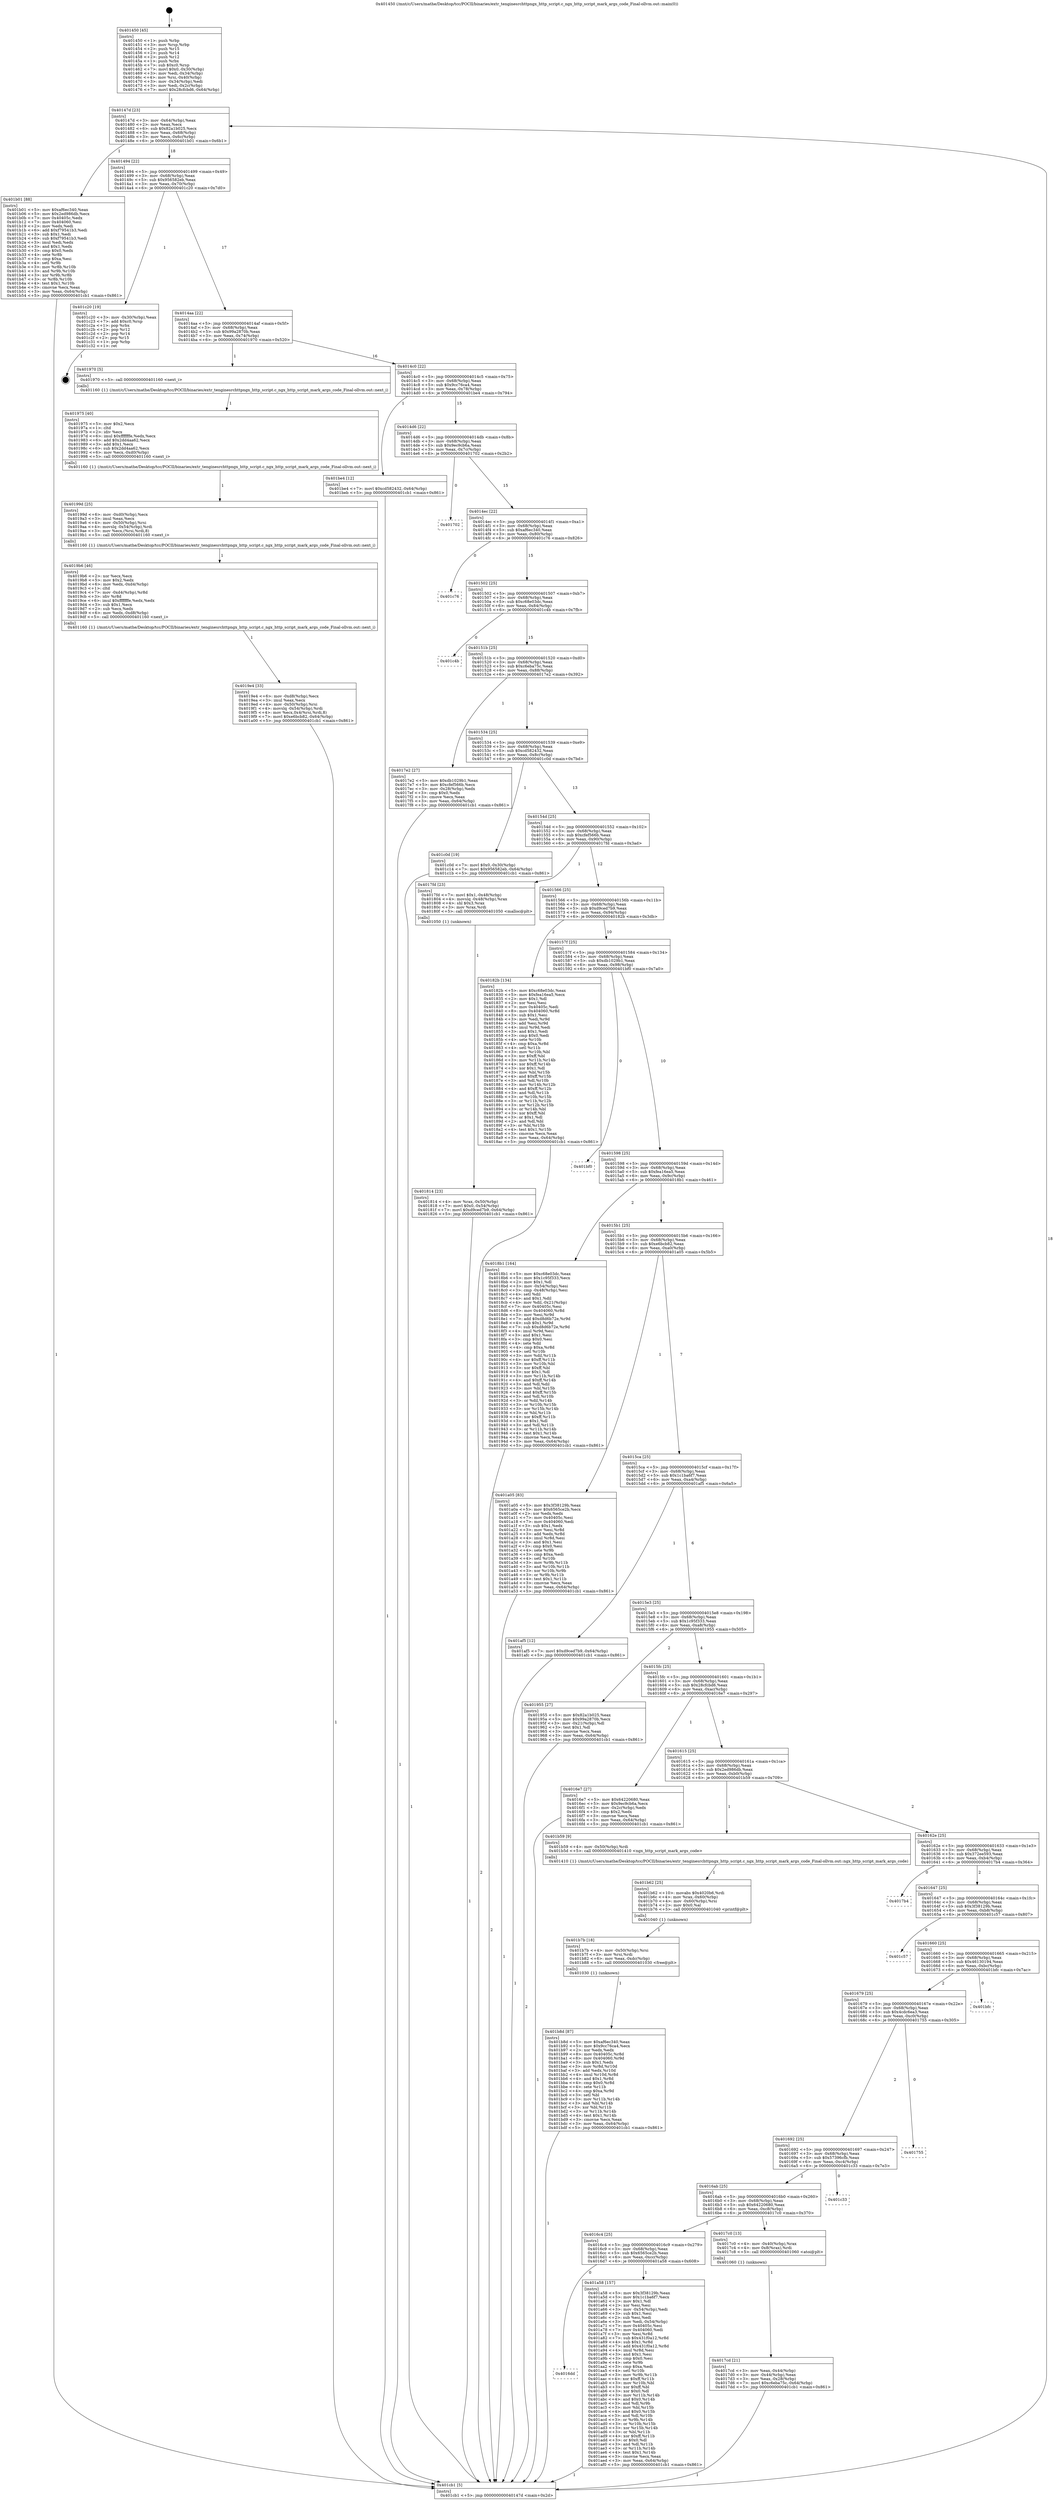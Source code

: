 digraph "0x401450" {
  label = "0x401450 (/mnt/c/Users/mathe/Desktop/tcc/POCII/binaries/extr_tenginesrchttpngx_http_script.c_ngx_http_script_mark_args_code_Final-ollvm.out::main(0))"
  labelloc = "t"
  node[shape=record]

  Entry [label="",width=0.3,height=0.3,shape=circle,fillcolor=black,style=filled]
  "0x40147d" [label="{
     0x40147d [23]\l
     | [instrs]\l
     &nbsp;&nbsp;0x40147d \<+3\>: mov -0x64(%rbp),%eax\l
     &nbsp;&nbsp;0x401480 \<+2\>: mov %eax,%ecx\l
     &nbsp;&nbsp;0x401482 \<+6\>: sub $0x82a1b025,%ecx\l
     &nbsp;&nbsp;0x401488 \<+3\>: mov %eax,-0x68(%rbp)\l
     &nbsp;&nbsp;0x40148b \<+3\>: mov %ecx,-0x6c(%rbp)\l
     &nbsp;&nbsp;0x40148e \<+6\>: je 0000000000401b01 \<main+0x6b1\>\l
  }"]
  "0x401b01" [label="{
     0x401b01 [88]\l
     | [instrs]\l
     &nbsp;&nbsp;0x401b01 \<+5\>: mov $0xaf6ec340,%eax\l
     &nbsp;&nbsp;0x401b06 \<+5\>: mov $0x2ed986db,%ecx\l
     &nbsp;&nbsp;0x401b0b \<+7\>: mov 0x40405c,%edx\l
     &nbsp;&nbsp;0x401b12 \<+7\>: mov 0x404060,%esi\l
     &nbsp;&nbsp;0x401b19 \<+2\>: mov %edx,%edi\l
     &nbsp;&nbsp;0x401b1b \<+6\>: add $0xf79541b3,%edi\l
     &nbsp;&nbsp;0x401b21 \<+3\>: sub $0x1,%edi\l
     &nbsp;&nbsp;0x401b24 \<+6\>: sub $0xf79541b3,%edi\l
     &nbsp;&nbsp;0x401b2a \<+3\>: imul %edi,%edx\l
     &nbsp;&nbsp;0x401b2d \<+3\>: and $0x1,%edx\l
     &nbsp;&nbsp;0x401b30 \<+3\>: cmp $0x0,%edx\l
     &nbsp;&nbsp;0x401b33 \<+4\>: sete %r8b\l
     &nbsp;&nbsp;0x401b37 \<+3\>: cmp $0xa,%esi\l
     &nbsp;&nbsp;0x401b3a \<+4\>: setl %r9b\l
     &nbsp;&nbsp;0x401b3e \<+3\>: mov %r8b,%r10b\l
     &nbsp;&nbsp;0x401b41 \<+3\>: and %r9b,%r10b\l
     &nbsp;&nbsp;0x401b44 \<+3\>: xor %r9b,%r8b\l
     &nbsp;&nbsp;0x401b47 \<+3\>: or %r8b,%r10b\l
     &nbsp;&nbsp;0x401b4a \<+4\>: test $0x1,%r10b\l
     &nbsp;&nbsp;0x401b4e \<+3\>: cmovne %ecx,%eax\l
     &nbsp;&nbsp;0x401b51 \<+3\>: mov %eax,-0x64(%rbp)\l
     &nbsp;&nbsp;0x401b54 \<+5\>: jmp 0000000000401cb1 \<main+0x861\>\l
  }"]
  "0x401494" [label="{
     0x401494 [22]\l
     | [instrs]\l
     &nbsp;&nbsp;0x401494 \<+5\>: jmp 0000000000401499 \<main+0x49\>\l
     &nbsp;&nbsp;0x401499 \<+3\>: mov -0x68(%rbp),%eax\l
     &nbsp;&nbsp;0x40149c \<+5\>: sub $0x956582eb,%eax\l
     &nbsp;&nbsp;0x4014a1 \<+3\>: mov %eax,-0x70(%rbp)\l
     &nbsp;&nbsp;0x4014a4 \<+6\>: je 0000000000401c20 \<main+0x7d0\>\l
  }"]
  Exit [label="",width=0.3,height=0.3,shape=circle,fillcolor=black,style=filled,peripheries=2]
  "0x401c20" [label="{
     0x401c20 [19]\l
     | [instrs]\l
     &nbsp;&nbsp;0x401c20 \<+3\>: mov -0x30(%rbp),%eax\l
     &nbsp;&nbsp;0x401c23 \<+7\>: add $0xc0,%rsp\l
     &nbsp;&nbsp;0x401c2a \<+1\>: pop %rbx\l
     &nbsp;&nbsp;0x401c2b \<+2\>: pop %r12\l
     &nbsp;&nbsp;0x401c2d \<+2\>: pop %r14\l
     &nbsp;&nbsp;0x401c2f \<+2\>: pop %r15\l
     &nbsp;&nbsp;0x401c31 \<+1\>: pop %rbp\l
     &nbsp;&nbsp;0x401c32 \<+1\>: ret\l
  }"]
  "0x4014aa" [label="{
     0x4014aa [22]\l
     | [instrs]\l
     &nbsp;&nbsp;0x4014aa \<+5\>: jmp 00000000004014af \<main+0x5f\>\l
     &nbsp;&nbsp;0x4014af \<+3\>: mov -0x68(%rbp),%eax\l
     &nbsp;&nbsp;0x4014b2 \<+5\>: sub $0x99a2870b,%eax\l
     &nbsp;&nbsp;0x4014b7 \<+3\>: mov %eax,-0x74(%rbp)\l
     &nbsp;&nbsp;0x4014ba \<+6\>: je 0000000000401970 \<main+0x520\>\l
  }"]
  "0x401b8d" [label="{
     0x401b8d [87]\l
     | [instrs]\l
     &nbsp;&nbsp;0x401b8d \<+5\>: mov $0xaf6ec340,%eax\l
     &nbsp;&nbsp;0x401b92 \<+5\>: mov $0x9cc76ca4,%ecx\l
     &nbsp;&nbsp;0x401b97 \<+2\>: xor %edx,%edx\l
     &nbsp;&nbsp;0x401b99 \<+8\>: mov 0x40405c,%r8d\l
     &nbsp;&nbsp;0x401ba1 \<+8\>: mov 0x404060,%r9d\l
     &nbsp;&nbsp;0x401ba9 \<+3\>: sub $0x1,%edx\l
     &nbsp;&nbsp;0x401bac \<+3\>: mov %r8d,%r10d\l
     &nbsp;&nbsp;0x401baf \<+3\>: add %edx,%r10d\l
     &nbsp;&nbsp;0x401bb2 \<+4\>: imul %r10d,%r8d\l
     &nbsp;&nbsp;0x401bb6 \<+4\>: and $0x1,%r8d\l
     &nbsp;&nbsp;0x401bba \<+4\>: cmp $0x0,%r8d\l
     &nbsp;&nbsp;0x401bbe \<+4\>: sete %r11b\l
     &nbsp;&nbsp;0x401bc2 \<+4\>: cmp $0xa,%r9d\l
     &nbsp;&nbsp;0x401bc6 \<+3\>: setl %bl\l
     &nbsp;&nbsp;0x401bc9 \<+3\>: mov %r11b,%r14b\l
     &nbsp;&nbsp;0x401bcc \<+3\>: and %bl,%r14b\l
     &nbsp;&nbsp;0x401bcf \<+3\>: xor %bl,%r11b\l
     &nbsp;&nbsp;0x401bd2 \<+3\>: or %r11b,%r14b\l
     &nbsp;&nbsp;0x401bd5 \<+4\>: test $0x1,%r14b\l
     &nbsp;&nbsp;0x401bd9 \<+3\>: cmovne %ecx,%eax\l
     &nbsp;&nbsp;0x401bdc \<+3\>: mov %eax,-0x64(%rbp)\l
     &nbsp;&nbsp;0x401bdf \<+5\>: jmp 0000000000401cb1 \<main+0x861\>\l
  }"]
  "0x401970" [label="{
     0x401970 [5]\l
     | [instrs]\l
     &nbsp;&nbsp;0x401970 \<+5\>: call 0000000000401160 \<next_i\>\l
     | [calls]\l
     &nbsp;&nbsp;0x401160 \{1\} (/mnt/c/Users/mathe/Desktop/tcc/POCII/binaries/extr_tenginesrchttpngx_http_script.c_ngx_http_script_mark_args_code_Final-ollvm.out::next_i)\l
  }"]
  "0x4014c0" [label="{
     0x4014c0 [22]\l
     | [instrs]\l
     &nbsp;&nbsp;0x4014c0 \<+5\>: jmp 00000000004014c5 \<main+0x75\>\l
     &nbsp;&nbsp;0x4014c5 \<+3\>: mov -0x68(%rbp),%eax\l
     &nbsp;&nbsp;0x4014c8 \<+5\>: sub $0x9cc76ca4,%eax\l
     &nbsp;&nbsp;0x4014cd \<+3\>: mov %eax,-0x78(%rbp)\l
     &nbsp;&nbsp;0x4014d0 \<+6\>: je 0000000000401be4 \<main+0x794\>\l
  }"]
  "0x401b7b" [label="{
     0x401b7b [18]\l
     | [instrs]\l
     &nbsp;&nbsp;0x401b7b \<+4\>: mov -0x50(%rbp),%rsi\l
     &nbsp;&nbsp;0x401b7f \<+3\>: mov %rsi,%rdi\l
     &nbsp;&nbsp;0x401b82 \<+6\>: mov %eax,-0xdc(%rbp)\l
     &nbsp;&nbsp;0x401b88 \<+5\>: call 0000000000401030 \<free@plt\>\l
     | [calls]\l
     &nbsp;&nbsp;0x401030 \{1\} (unknown)\l
  }"]
  "0x401be4" [label="{
     0x401be4 [12]\l
     | [instrs]\l
     &nbsp;&nbsp;0x401be4 \<+7\>: movl $0xcd582432,-0x64(%rbp)\l
     &nbsp;&nbsp;0x401beb \<+5\>: jmp 0000000000401cb1 \<main+0x861\>\l
  }"]
  "0x4014d6" [label="{
     0x4014d6 [22]\l
     | [instrs]\l
     &nbsp;&nbsp;0x4014d6 \<+5\>: jmp 00000000004014db \<main+0x8b\>\l
     &nbsp;&nbsp;0x4014db \<+3\>: mov -0x68(%rbp),%eax\l
     &nbsp;&nbsp;0x4014de \<+5\>: sub $0x9ec9cb6a,%eax\l
     &nbsp;&nbsp;0x4014e3 \<+3\>: mov %eax,-0x7c(%rbp)\l
     &nbsp;&nbsp;0x4014e6 \<+6\>: je 0000000000401702 \<main+0x2b2\>\l
  }"]
  "0x401b62" [label="{
     0x401b62 [25]\l
     | [instrs]\l
     &nbsp;&nbsp;0x401b62 \<+10\>: movabs $0x4020b6,%rdi\l
     &nbsp;&nbsp;0x401b6c \<+4\>: mov %rax,-0x60(%rbp)\l
     &nbsp;&nbsp;0x401b70 \<+4\>: mov -0x60(%rbp),%rsi\l
     &nbsp;&nbsp;0x401b74 \<+2\>: mov $0x0,%al\l
     &nbsp;&nbsp;0x401b76 \<+5\>: call 0000000000401040 \<printf@plt\>\l
     | [calls]\l
     &nbsp;&nbsp;0x401040 \{1\} (unknown)\l
  }"]
  "0x401702" [label="{
     0x401702\l
  }", style=dashed]
  "0x4014ec" [label="{
     0x4014ec [22]\l
     | [instrs]\l
     &nbsp;&nbsp;0x4014ec \<+5\>: jmp 00000000004014f1 \<main+0xa1\>\l
     &nbsp;&nbsp;0x4014f1 \<+3\>: mov -0x68(%rbp),%eax\l
     &nbsp;&nbsp;0x4014f4 \<+5\>: sub $0xaf6ec340,%eax\l
     &nbsp;&nbsp;0x4014f9 \<+3\>: mov %eax,-0x80(%rbp)\l
     &nbsp;&nbsp;0x4014fc \<+6\>: je 0000000000401c76 \<main+0x826\>\l
  }"]
  "0x4016dd" [label="{
     0x4016dd\l
  }", style=dashed]
  "0x401c76" [label="{
     0x401c76\l
  }", style=dashed]
  "0x401502" [label="{
     0x401502 [25]\l
     | [instrs]\l
     &nbsp;&nbsp;0x401502 \<+5\>: jmp 0000000000401507 \<main+0xb7\>\l
     &nbsp;&nbsp;0x401507 \<+3\>: mov -0x68(%rbp),%eax\l
     &nbsp;&nbsp;0x40150a \<+5\>: sub $0xc68e03dc,%eax\l
     &nbsp;&nbsp;0x40150f \<+6\>: mov %eax,-0x84(%rbp)\l
     &nbsp;&nbsp;0x401515 \<+6\>: je 0000000000401c4b \<main+0x7fb\>\l
  }"]
  "0x401a58" [label="{
     0x401a58 [157]\l
     | [instrs]\l
     &nbsp;&nbsp;0x401a58 \<+5\>: mov $0x3f38129b,%eax\l
     &nbsp;&nbsp;0x401a5d \<+5\>: mov $0x1c1ba6f7,%ecx\l
     &nbsp;&nbsp;0x401a62 \<+2\>: mov $0x1,%dl\l
     &nbsp;&nbsp;0x401a64 \<+2\>: xor %esi,%esi\l
     &nbsp;&nbsp;0x401a66 \<+3\>: mov -0x54(%rbp),%edi\l
     &nbsp;&nbsp;0x401a69 \<+3\>: sub $0x1,%esi\l
     &nbsp;&nbsp;0x401a6c \<+2\>: sub %esi,%edi\l
     &nbsp;&nbsp;0x401a6e \<+3\>: mov %edi,-0x54(%rbp)\l
     &nbsp;&nbsp;0x401a71 \<+7\>: mov 0x40405c,%esi\l
     &nbsp;&nbsp;0x401a78 \<+7\>: mov 0x404060,%edi\l
     &nbsp;&nbsp;0x401a7f \<+3\>: mov %esi,%r8d\l
     &nbsp;&nbsp;0x401a82 \<+7\>: sub $0x431f0a12,%r8d\l
     &nbsp;&nbsp;0x401a89 \<+4\>: sub $0x1,%r8d\l
     &nbsp;&nbsp;0x401a8d \<+7\>: add $0x431f0a12,%r8d\l
     &nbsp;&nbsp;0x401a94 \<+4\>: imul %r8d,%esi\l
     &nbsp;&nbsp;0x401a98 \<+3\>: and $0x1,%esi\l
     &nbsp;&nbsp;0x401a9b \<+3\>: cmp $0x0,%esi\l
     &nbsp;&nbsp;0x401a9e \<+4\>: sete %r9b\l
     &nbsp;&nbsp;0x401aa2 \<+3\>: cmp $0xa,%edi\l
     &nbsp;&nbsp;0x401aa5 \<+4\>: setl %r10b\l
     &nbsp;&nbsp;0x401aa9 \<+3\>: mov %r9b,%r11b\l
     &nbsp;&nbsp;0x401aac \<+4\>: xor $0xff,%r11b\l
     &nbsp;&nbsp;0x401ab0 \<+3\>: mov %r10b,%bl\l
     &nbsp;&nbsp;0x401ab3 \<+3\>: xor $0xff,%bl\l
     &nbsp;&nbsp;0x401ab6 \<+3\>: xor $0x0,%dl\l
     &nbsp;&nbsp;0x401ab9 \<+3\>: mov %r11b,%r14b\l
     &nbsp;&nbsp;0x401abc \<+4\>: and $0x0,%r14b\l
     &nbsp;&nbsp;0x401ac0 \<+3\>: and %dl,%r9b\l
     &nbsp;&nbsp;0x401ac3 \<+3\>: mov %bl,%r15b\l
     &nbsp;&nbsp;0x401ac6 \<+4\>: and $0x0,%r15b\l
     &nbsp;&nbsp;0x401aca \<+3\>: and %dl,%r10b\l
     &nbsp;&nbsp;0x401acd \<+3\>: or %r9b,%r14b\l
     &nbsp;&nbsp;0x401ad0 \<+3\>: or %r10b,%r15b\l
     &nbsp;&nbsp;0x401ad3 \<+3\>: xor %r15b,%r14b\l
     &nbsp;&nbsp;0x401ad6 \<+3\>: or %bl,%r11b\l
     &nbsp;&nbsp;0x401ad9 \<+4\>: xor $0xff,%r11b\l
     &nbsp;&nbsp;0x401add \<+3\>: or $0x0,%dl\l
     &nbsp;&nbsp;0x401ae0 \<+3\>: and %dl,%r11b\l
     &nbsp;&nbsp;0x401ae3 \<+3\>: or %r11b,%r14b\l
     &nbsp;&nbsp;0x401ae6 \<+4\>: test $0x1,%r14b\l
     &nbsp;&nbsp;0x401aea \<+3\>: cmovne %ecx,%eax\l
     &nbsp;&nbsp;0x401aed \<+3\>: mov %eax,-0x64(%rbp)\l
     &nbsp;&nbsp;0x401af0 \<+5\>: jmp 0000000000401cb1 \<main+0x861\>\l
  }"]
  "0x401c4b" [label="{
     0x401c4b\l
  }", style=dashed]
  "0x40151b" [label="{
     0x40151b [25]\l
     | [instrs]\l
     &nbsp;&nbsp;0x40151b \<+5\>: jmp 0000000000401520 \<main+0xd0\>\l
     &nbsp;&nbsp;0x401520 \<+3\>: mov -0x68(%rbp),%eax\l
     &nbsp;&nbsp;0x401523 \<+5\>: sub $0xc6eba75c,%eax\l
     &nbsp;&nbsp;0x401528 \<+6\>: mov %eax,-0x88(%rbp)\l
     &nbsp;&nbsp;0x40152e \<+6\>: je 00000000004017e2 \<main+0x392\>\l
  }"]
  "0x4019e4" [label="{
     0x4019e4 [33]\l
     | [instrs]\l
     &nbsp;&nbsp;0x4019e4 \<+6\>: mov -0xd8(%rbp),%ecx\l
     &nbsp;&nbsp;0x4019ea \<+3\>: imul %eax,%ecx\l
     &nbsp;&nbsp;0x4019ed \<+4\>: mov -0x50(%rbp),%rsi\l
     &nbsp;&nbsp;0x4019f1 \<+4\>: movslq -0x54(%rbp),%rdi\l
     &nbsp;&nbsp;0x4019f5 \<+4\>: mov %ecx,0x4(%rsi,%rdi,8)\l
     &nbsp;&nbsp;0x4019f9 \<+7\>: movl $0xe6bcb82,-0x64(%rbp)\l
     &nbsp;&nbsp;0x401a00 \<+5\>: jmp 0000000000401cb1 \<main+0x861\>\l
  }"]
  "0x4017e2" [label="{
     0x4017e2 [27]\l
     | [instrs]\l
     &nbsp;&nbsp;0x4017e2 \<+5\>: mov $0xdb1029b1,%eax\l
     &nbsp;&nbsp;0x4017e7 \<+5\>: mov $0xcfef566b,%ecx\l
     &nbsp;&nbsp;0x4017ec \<+3\>: mov -0x28(%rbp),%edx\l
     &nbsp;&nbsp;0x4017ef \<+3\>: cmp $0x0,%edx\l
     &nbsp;&nbsp;0x4017f2 \<+3\>: cmove %ecx,%eax\l
     &nbsp;&nbsp;0x4017f5 \<+3\>: mov %eax,-0x64(%rbp)\l
     &nbsp;&nbsp;0x4017f8 \<+5\>: jmp 0000000000401cb1 \<main+0x861\>\l
  }"]
  "0x401534" [label="{
     0x401534 [25]\l
     | [instrs]\l
     &nbsp;&nbsp;0x401534 \<+5\>: jmp 0000000000401539 \<main+0xe9\>\l
     &nbsp;&nbsp;0x401539 \<+3\>: mov -0x68(%rbp),%eax\l
     &nbsp;&nbsp;0x40153c \<+5\>: sub $0xcd582432,%eax\l
     &nbsp;&nbsp;0x401541 \<+6\>: mov %eax,-0x8c(%rbp)\l
     &nbsp;&nbsp;0x401547 \<+6\>: je 0000000000401c0d \<main+0x7bd\>\l
  }"]
  "0x4019b6" [label="{
     0x4019b6 [46]\l
     | [instrs]\l
     &nbsp;&nbsp;0x4019b6 \<+2\>: xor %ecx,%ecx\l
     &nbsp;&nbsp;0x4019b8 \<+5\>: mov $0x2,%edx\l
     &nbsp;&nbsp;0x4019bd \<+6\>: mov %edx,-0xd4(%rbp)\l
     &nbsp;&nbsp;0x4019c3 \<+1\>: cltd\l
     &nbsp;&nbsp;0x4019c4 \<+7\>: mov -0xd4(%rbp),%r8d\l
     &nbsp;&nbsp;0x4019cb \<+3\>: idiv %r8d\l
     &nbsp;&nbsp;0x4019ce \<+6\>: imul $0xfffffffe,%edx,%edx\l
     &nbsp;&nbsp;0x4019d4 \<+3\>: sub $0x1,%ecx\l
     &nbsp;&nbsp;0x4019d7 \<+2\>: sub %ecx,%edx\l
     &nbsp;&nbsp;0x4019d9 \<+6\>: mov %edx,-0xd8(%rbp)\l
     &nbsp;&nbsp;0x4019df \<+5\>: call 0000000000401160 \<next_i\>\l
     | [calls]\l
     &nbsp;&nbsp;0x401160 \{1\} (/mnt/c/Users/mathe/Desktop/tcc/POCII/binaries/extr_tenginesrchttpngx_http_script.c_ngx_http_script_mark_args_code_Final-ollvm.out::next_i)\l
  }"]
  "0x401c0d" [label="{
     0x401c0d [19]\l
     | [instrs]\l
     &nbsp;&nbsp;0x401c0d \<+7\>: movl $0x0,-0x30(%rbp)\l
     &nbsp;&nbsp;0x401c14 \<+7\>: movl $0x956582eb,-0x64(%rbp)\l
     &nbsp;&nbsp;0x401c1b \<+5\>: jmp 0000000000401cb1 \<main+0x861\>\l
  }"]
  "0x40154d" [label="{
     0x40154d [25]\l
     | [instrs]\l
     &nbsp;&nbsp;0x40154d \<+5\>: jmp 0000000000401552 \<main+0x102\>\l
     &nbsp;&nbsp;0x401552 \<+3\>: mov -0x68(%rbp),%eax\l
     &nbsp;&nbsp;0x401555 \<+5\>: sub $0xcfef566b,%eax\l
     &nbsp;&nbsp;0x40155a \<+6\>: mov %eax,-0x90(%rbp)\l
     &nbsp;&nbsp;0x401560 \<+6\>: je 00000000004017fd \<main+0x3ad\>\l
  }"]
  "0x40199d" [label="{
     0x40199d [25]\l
     | [instrs]\l
     &nbsp;&nbsp;0x40199d \<+6\>: mov -0xd0(%rbp),%ecx\l
     &nbsp;&nbsp;0x4019a3 \<+3\>: imul %eax,%ecx\l
     &nbsp;&nbsp;0x4019a6 \<+4\>: mov -0x50(%rbp),%rsi\l
     &nbsp;&nbsp;0x4019aa \<+4\>: movslq -0x54(%rbp),%rdi\l
     &nbsp;&nbsp;0x4019ae \<+3\>: mov %ecx,(%rsi,%rdi,8)\l
     &nbsp;&nbsp;0x4019b1 \<+5\>: call 0000000000401160 \<next_i\>\l
     | [calls]\l
     &nbsp;&nbsp;0x401160 \{1\} (/mnt/c/Users/mathe/Desktop/tcc/POCII/binaries/extr_tenginesrchttpngx_http_script.c_ngx_http_script_mark_args_code_Final-ollvm.out::next_i)\l
  }"]
  "0x4017fd" [label="{
     0x4017fd [23]\l
     | [instrs]\l
     &nbsp;&nbsp;0x4017fd \<+7\>: movl $0x1,-0x48(%rbp)\l
     &nbsp;&nbsp;0x401804 \<+4\>: movslq -0x48(%rbp),%rax\l
     &nbsp;&nbsp;0x401808 \<+4\>: shl $0x3,%rax\l
     &nbsp;&nbsp;0x40180c \<+3\>: mov %rax,%rdi\l
     &nbsp;&nbsp;0x40180f \<+5\>: call 0000000000401050 \<malloc@plt\>\l
     | [calls]\l
     &nbsp;&nbsp;0x401050 \{1\} (unknown)\l
  }"]
  "0x401566" [label="{
     0x401566 [25]\l
     | [instrs]\l
     &nbsp;&nbsp;0x401566 \<+5\>: jmp 000000000040156b \<main+0x11b\>\l
     &nbsp;&nbsp;0x40156b \<+3\>: mov -0x68(%rbp),%eax\l
     &nbsp;&nbsp;0x40156e \<+5\>: sub $0xd9ced7b9,%eax\l
     &nbsp;&nbsp;0x401573 \<+6\>: mov %eax,-0x94(%rbp)\l
     &nbsp;&nbsp;0x401579 \<+6\>: je 000000000040182b \<main+0x3db\>\l
  }"]
  "0x401975" [label="{
     0x401975 [40]\l
     | [instrs]\l
     &nbsp;&nbsp;0x401975 \<+5\>: mov $0x2,%ecx\l
     &nbsp;&nbsp;0x40197a \<+1\>: cltd\l
     &nbsp;&nbsp;0x40197b \<+2\>: idiv %ecx\l
     &nbsp;&nbsp;0x40197d \<+6\>: imul $0xfffffffe,%edx,%ecx\l
     &nbsp;&nbsp;0x401983 \<+6\>: add $0x2dd4aa62,%ecx\l
     &nbsp;&nbsp;0x401989 \<+3\>: add $0x1,%ecx\l
     &nbsp;&nbsp;0x40198c \<+6\>: sub $0x2dd4aa62,%ecx\l
     &nbsp;&nbsp;0x401992 \<+6\>: mov %ecx,-0xd0(%rbp)\l
     &nbsp;&nbsp;0x401998 \<+5\>: call 0000000000401160 \<next_i\>\l
     | [calls]\l
     &nbsp;&nbsp;0x401160 \{1\} (/mnt/c/Users/mathe/Desktop/tcc/POCII/binaries/extr_tenginesrchttpngx_http_script.c_ngx_http_script_mark_args_code_Final-ollvm.out::next_i)\l
  }"]
  "0x40182b" [label="{
     0x40182b [134]\l
     | [instrs]\l
     &nbsp;&nbsp;0x40182b \<+5\>: mov $0xc68e03dc,%eax\l
     &nbsp;&nbsp;0x401830 \<+5\>: mov $0xfea16ea5,%ecx\l
     &nbsp;&nbsp;0x401835 \<+2\>: mov $0x1,%dl\l
     &nbsp;&nbsp;0x401837 \<+2\>: xor %esi,%esi\l
     &nbsp;&nbsp;0x401839 \<+7\>: mov 0x40405c,%edi\l
     &nbsp;&nbsp;0x401840 \<+8\>: mov 0x404060,%r8d\l
     &nbsp;&nbsp;0x401848 \<+3\>: sub $0x1,%esi\l
     &nbsp;&nbsp;0x40184b \<+3\>: mov %edi,%r9d\l
     &nbsp;&nbsp;0x40184e \<+3\>: add %esi,%r9d\l
     &nbsp;&nbsp;0x401851 \<+4\>: imul %r9d,%edi\l
     &nbsp;&nbsp;0x401855 \<+3\>: and $0x1,%edi\l
     &nbsp;&nbsp;0x401858 \<+3\>: cmp $0x0,%edi\l
     &nbsp;&nbsp;0x40185b \<+4\>: sete %r10b\l
     &nbsp;&nbsp;0x40185f \<+4\>: cmp $0xa,%r8d\l
     &nbsp;&nbsp;0x401863 \<+4\>: setl %r11b\l
     &nbsp;&nbsp;0x401867 \<+3\>: mov %r10b,%bl\l
     &nbsp;&nbsp;0x40186a \<+3\>: xor $0xff,%bl\l
     &nbsp;&nbsp;0x40186d \<+3\>: mov %r11b,%r14b\l
     &nbsp;&nbsp;0x401870 \<+4\>: xor $0xff,%r14b\l
     &nbsp;&nbsp;0x401874 \<+3\>: xor $0x1,%dl\l
     &nbsp;&nbsp;0x401877 \<+3\>: mov %bl,%r15b\l
     &nbsp;&nbsp;0x40187a \<+4\>: and $0xff,%r15b\l
     &nbsp;&nbsp;0x40187e \<+3\>: and %dl,%r10b\l
     &nbsp;&nbsp;0x401881 \<+3\>: mov %r14b,%r12b\l
     &nbsp;&nbsp;0x401884 \<+4\>: and $0xff,%r12b\l
     &nbsp;&nbsp;0x401888 \<+3\>: and %dl,%r11b\l
     &nbsp;&nbsp;0x40188b \<+3\>: or %r10b,%r15b\l
     &nbsp;&nbsp;0x40188e \<+3\>: or %r11b,%r12b\l
     &nbsp;&nbsp;0x401891 \<+3\>: xor %r12b,%r15b\l
     &nbsp;&nbsp;0x401894 \<+3\>: or %r14b,%bl\l
     &nbsp;&nbsp;0x401897 \<+3\>: xor $0xff,%bl\l
     &nbsp;&nbsp;0x40189a \<+3\>: or $0x1,%dl\l
     &nbsp;&nbsp;0x40189d \<+2\>: and %dl,%bl\l
     &nbsp;&nbsp;0x40189f \<+3\>: or %bl,%r15b\l
     &nbsp;&nbsp;0x4018a2 \<+4\>: test $0x1,%r15b\l
     &nbsp;&nbsp;0x4018a6 \<+3\>: cmovne %ecx,%eax\l
     &nbsp;&nbsp;0x4018a9 \<+3\>: mov %eax,-0x64(%rbp)\l
     &nbsp;&nbsp;0x4018ac \<+5\>: jmp 0000000000401cb1 \<main+0x861\>\l
  }"]
  "0x40157f" [label="{
     0x40157f [25]\l
     | [instrs]\l
     &nbsp;&nbsp;0x40157f \<+5\>: jmp 0000000000401584 \<main+0x134\>\l
     &nbsp;&nbsp;0x401584 \<+3\>: mov -0x68(%rbp),%eax\l
     &nbsp;&nbsp;0x401587 \<+5\>: sub $0xdb1029b1,%eax\l
     &nbsp;&nbsp;0x40158c \<+6\>: mov %eax,-0x98(%rbp)\l
     &nbsp;&nbsp;0x401592 \<+6\>: je 0000000000401bf0 \<main+0x7a0\>\l
  }"]
  "0x401814" [label="{
     0x401814 [23]\l
     | [instrs]\l
     &nbsp;&nbsp;0x401814 \<+4\>: mov %rax,-0x50(%rbp)\l
     &nbsp;&nbsp;0x401818 \<+7\>: movl $0x0,-0x54(%rbp)\l
     &nbsp;&nbsp;0x40181f \<+7\>: movl $0xd9ced7b9,-0x64(%rbp)\l
     &nbsp;&nbsp;0x401826 \<+5\>: jmp 0000000000401cb1 \<main+0x861\>\l
  }"]
  "0x401bf0" [label="{
     0x401bf0\l
  }", style=dashed]
  "0x401598" [label="{
     0x401598 [25]\l
     | [instrs]\l
     &nbsp;&nbsp;0x401598 \<+5\>: jmp 000000000040159d \<main+0x14d\>\l
     &nbsp;&nbsp;0x40159d \<+3\>: mov -0x68(%rbp),%eax\l
     &nbsp;&nbsp;0x4015a0 \<+5\>: sub $0xfea16ea5,%eax\l
     &nbsp;&nbsp;0x4015a5 \<+6\>: mov %eax,-0x9c(%rbp)\l
     &nbsp;&nbsp;0x4015ab \<+6\>: je 00000000004018b1 \<main+0x461\>\l
  }"]
  "0x4017cd" [label="{
     0x4017cd [21]\l
     | [instrs]\l
     &nbsp;&nbsp;0x4017cd \<+3\>: mov %eax,-0x44(%rbp)\l
     &nbsp;&nbsp;0x4017d0 \<+3\>: mov -0x44(%rbp),%eax\l
     &nbsp;&nbsp;0x4017d3 \<+3\>: mov %eax,-0x28(%rbp)\l
     &nbsp;&nbsp;0x4017d6 \<+7\>: movl $0xc6eba75c,-0x64(%rbp)\l
     &nbsp;&nbsp;0x4017dd \<+5\>: jmp 0000000000401cb1 \<main+0x861\>\l
  }"]
  "0x4018b1" [label="{
     0x4018b1 [164]\l
     | [instrs]\l
     &nbsp;&nbsp;0x4018b1 \<+5\>: mov $0xc68e03dc,%eax\l
     &nbsp;&nbsp;0x4018b6 \<+5\>: mov $0x1c95f333,%ecx\l
     &nbsp;&nbsp;0x4018bb \<+2\>: mov $0x1,%dl\l
     &nbsp;&nbsp;0x4018bd \<+3\>: mov -0x54(%rbp),%esi\l
     &nbsp;&nbsp;0x4018c0 \<+3\>: cmp -0x48(%rbp),%esi\l
     &nbsp;&nbsp;0x4018c3 \<+4\>: setl %dil\l
     &nbsp;&nbsp;0x4018c7 \<+4\>: and $0x1,%dil\l
     &nbsp;&nbsp;0x4018cb \<+4\>: mov %dil,-0x21(%rbp)\l
     &nbsp;&nbsp;0x4018cf \<+7\>: mov 0x40405c,%esi\l
     &nbsp;&nbsp;0x4018d6 \<+8\>: mov 0x404060,%r8d\l
     &nbsp;&nbsp;0x4018de \<+3\>: mov %esi,%r9d\l
     &nbsp;&nbsp;0x4018e1 \<+7\>: add $0xd8d6b72e,%r9d\l
     &nbsp;&nbsp;0x4018e8 \<+4\>: sub $0x1,%r9d\l
     &nbsp;&nbsp;0x4018ec \<+7\>: sub $0xd8d6b72e,%r9d\l
     &nbsp;&nbsp;0x4018f3 \<+4\>: imul %r9d,%esi\l
     &nbsp;&nbsp;0x4018f7 \<+3\>: and $0x1,%esi\l
     &nbsp;&nbsp;0x4018fa \<+3\>: cmp $0x0,%esi\l
     &nbsp;&nbsp;0x4018fd \<+4\>: sete %dil\l
     &nbsp;&nbsp;0x401901 \<+4\>: cmp $0xa,%r8d\l
     &nbsp;&nbsp;0x401905 \<+4\>: setl %r10b\l
     &nbsp;&nbsp;0x401909 \<+3\>: mov %dil,%r11b\l
     &nbsp;&nbsp;0x40190c \<+4\>: xor $0xff,%r11b\l
     &nbsp;&nbsp;0x401910 \<+3\>: mov %r10b,%bl\l
     &nbsp;&nbsp;0x401913 \<+3\>: xor $0xff,%bl\l
     &nbsp;&nbsp;0x401916 \<+3\>: xor $0x1,%dl\l
     &nbsp;&nbsp;0x401919 \<+3\>: mov %r11b,%r14b\l
     &nbsp;&nbsp;0x40191c \<+4\>: and $0xff,%r14b\l
     &nbsp;&nbsp;0x401920 \<+3\>: and %dl,%dil\l
     &nbsp;&nbsp;0x401923 \<+3\>: mov %bl,%r15b\l
     &nbsp;&nbsp;0x401926 \<+4\>: and $0xff,%r15b\l
     &nbsp;&nbsp;0x40192a \<+3\>: and %dl,%r10b\l
     &nbsp;&nbsp;0x40192d \<+3\>: or %dil,%r14b\l
     &nbsp;&nbsp;0x401930 \<+3\>: or %r10b,%r15b\l
     &nbsp;&nbsp;0x401933 \<+3\>: xor %r15b,%r14b\l
     &nbsp;&nbsp;0x401936 \<+3\>: or %bl,%r11b\l
     &nbsp;&nbsp;0x401939 \<+4\>: xor $0xff,%r11b\l
     &nbsp;&nbsp;0x40193d \<+3\>: or $0x1,%dl\l
     &nbsp;&nbsp;0x401940 \<+3\>: and %dl,%r11b\l
     &nbsp;&nbsp;0x401943 \<+3\>: or %r11b,%r14b\l
     &nbsp;&nbsp;0x401946 \<+4\>: test $0x1,%r14b\l
     &nbsp;&nbsp;0x40194a \<+3\>: cmovne %ecx,%eax\l
     &nbsp;&nbsp;0x40194d \<+3\>: mov %eax,-0x64(%rbp)\l
     &nbsp;&nbsp;0x401950 \<+5\>: jmp 0000000000401cb1 \<main+0x861\>\l
  }"]
  "0x4015b1" [label="{
     0x4015b1 [25]\l
     | [instrs]\l
     &nbsp;&nbsp;0x4015b1 \<+5\>: jmp 00000000004015b6 \<main+0x166\>\l
     &nbsp;&nbsp;0x4015b6 \<+3\>: mov -0x68(%rbp),%eax\l
     &nbsp;&nbsp;0x4015b9 \<+5\>: sub $0xe6bcb82,%eax\l
     &nbsp;&nbsp;0x4015be \<+6\>: mov %eax,-0xa0(%rbp)\l
     &nbsp;&nbsp;0x4015c4 \<+6\>: je 0000000000401a05 \<main+0x5b5\>\l
  }"]
  "0x4016c4" [label="{
     0x4016c4 [25]\l
     | [instrs]\l
     &nbsp;&nbsp;0x4016c4 \<+5\>: jmp 00000000004016c9 \<main+0x279\>\l
     &nbsp;&nbsp;0x4016c9 \<+3\>: mov -0x68(%rbp),%eax\l
     &nbsp;&nbsp;0x4016cc \<+5\>: sub $0x6565ce2b,%eax\l
     &nbsp;&nbsp;0x4016d1 \<+6\>: mov %eax,-0xcc(%rbp)\l
     &nbsp;&nbsp;0x4016d7 \<+6\>: je 0000000000401a58 \<main+0x608\>\l
  }"]
  "0x401a05" [label="{
     0x401a05 [83]\l
     | [instrs]\l
     &nbsp;&nbsp;0x401a05 \<+5\>: mov $0x3f38129b,%eax\l
     &nbsp;&nbsp;0x401a0a \<+5\>: mov $0x6565ce2b,%ecx\l
     &nbsp;&nbsp;0x401a0f \<+2\>: xor %edx,%edx\l
     &nbsp;&nbsp;0x401a11 \<+7\>: mov 0x40405c,%esi\l
     &nbsp;&nbsp;0x401a18 \<+7\>: mov 0x404060,%edi\l
     &nbsp;&nbsp;0x401a1f \<+3\>: sub $0x1,%edx\l
     &nbsp;&nbsp;0x401a22 \<+3\>: mov %esi,%r8d\l
     &nbsp;&nbsp;0x401a25 \<+3\>: add %edx,%r8d\l
     &nbsp;&nbsp;0x401a28 \<+4\>: imul %r8d,%esi\l
     &nbsp;&nbsp;0x401a2c \<+3\>: and $0x1,%esi\l
     &nbsp;&nbsp;0x401a2f \<+3\>: cmp $0x0,%esi\l
     &nbsp;&nbsp;0x401a32 \<+4\>: sete %r9b\l
     &nbsp;&nbsp;0x401a36 \<+3\>: cmp $0xa,%edi\l
     &nbsp;&nbsp;0x401a39 \<+4\>: setl %r10b\l
     &nbsp;&nbsp;0x401a3d \<+3\>: mov %r9b,%r11b\l
     &nbsp;&nbsp;0x401a40 \<+3\>: and %r10b,%r11b\l
     &nbsp;&nbsp;0x401a43 \<+3\>: xor %r10b,%r9b\l
     &nbsp;&nbsp;0x401a46 \<+3\>: or %r9b,%r11b\l
     &nbsp;&nbsp;0x401a49 \<+4\>: test $0x1,%r11b\l
     &nbsp;&nbsp;0x401a4d \<+3\>: cmovne %ecx,%eax\l
     &nbsp;&nbsp;0x401a50 \<+3\>: mov %eax,-0x64(%rbp)\l
     &nbsp;&nbsp;0x401a53 \<+5\>: jmp 0000000000401cb1 \<main+0x861\>\l
  }"]
  "0x4015ca" [label="{
     0x4015ca [25]\l
     | [instrs]\l
     &nbsp;&nbsp;0x4015ca \<+5\>: jmp 00000000004015cf \<main+0x17f\>\l
     &nbsp;&nbsp;0x4015cf \<+3\>: mov -0x68(%rbp),%eax\l
     &nbsp;&nbsp;0x4015d2 \<+5\>: sub $0x1c1ba6f7,%eax\l
     &nbsp;&nbsp;0x4015d7 \<+6\>: mov %eax,-0xa4(%rbp)\l
     &nbsp;&nbsp;0x4015dd \<+6\>: je 0000000000401af5 \<main+0x6a5\>\l
  }"]
  "0x4017c0" [label="{
     0x4017c0 [13]\l
     | [instrs]\l
     &nbsp;&nbsp;0x4017c0 \<+4\>: mov -0x40(%rbp),%rax\l
     &nbsp;&nbsp;0x4017c4 \<+4\>: mov 0x8(%rax),%rdi\l
     &nbsp;&nbsp;0x4017c8 \<+5\>: call 0000000000401060 \<atoi@plt\>\l
     | [calls]\l
     &nbsp;&nbsp;0x401060 \{1\} (unknown)\l
  }"]
  "0x401af5" [label="{
     0x401af5 [12]\l
     | [instrs]\l
     &nbsp;&nbsp;0x401af5 \<+7\>: movl $0xd9ced7b9,-0x64(%rbp)\l
     &nbsp;&nbsp;0x401afc \<+5\>: jmp 0000000000401cb1 \<main+0x861\>\l
  }"]
  "0x4015e3" [label="{
     0x4015e3 [25]\l
     | [instrs]\l
     &nbsp;&nbsp;0x4015e3 \<+5\>: jmp 00000000004015e8 \<main+0x198\>\l
     &nbsp;&nbsp;0x4015e8 \<+3\>: mov -0x68(%rbp),%eax\l
     &nbsp;&nbsp;0x4015eb \<+5\>: sub $0x1c95f333,%eax\l
     &nbsp;&nbsp;0x4015f0 \<+6\>: mov %eax,-0xa8(%rbp)\l
     &nbsp;&nbsp;0x4015f6 \<+6\>: je 0000000000401955 \<main+0x505\>\l
  }"]
  "0x4016ab" [label="{
     0x4016ab [25]\l
     | [instrs]\l
     &nbsp;&nbsp;0x4016ab \<+5\>: jmp 00000000004016b0 \<main+0x260\>\l
     &nbsp;&nbsp;0x4016b0 \<+3\>: mov -0x68(%rbp),%eax\l
     &nbsp;&nbsp;0x4016b3 \<+5\>: sub $0x64220680,%eax\l
     &nbsp;&nbsp;0x4016b8 \<+6\>: mov %eax,-0xc8(%rbp)\l
     &nbsp;&nbsp;0x4016be \<+6\>: je 00000000004017c0 \<main+0x370\>\l
  }"]
  "0x401955" [label="{
     0x401955 [27]\l
     | [instrs]\l
     &nbsp;&nbsp;0x401955 \<+5\>: mov $0x82a1b025,%eax\l
     &nbsp;&nbsp;0x40195a \<+5\>: mov $0x99a2870b,%ecx\l
     &nbsp;&nbsp;0x40195f \<+3\>: mov -0x21(%rbp),%dl\l
     &nbsp;&nbsp;0x401962 \<+3\>: test $0x1,%dl\l
     &nbsp;&nbsp;0x401965 \<+3\>: cmovne %ecx,%eax\l
     &nbsp;&nbsp;0x401968 \<+3\>: mov %eax,-0x64(%rbp)\l
     &nbsp;&nbsp;0x40196b \<+5\>: jmp 0000000000401cb1 \<main+0x861\>\l
  }"]
  "0x4015fc" [label="{
     0x4015fc [25]\l
     | [instrs]\l
     &nbsp;&nbsp;0x4015fc \<+5\>: jmp 0000000000401601 \<main+0x1b1\>\l
     &nbsp;&nbsp;0x401601 \<+3\>: mov -0x68(%rbp),%eax\l
     &nbsp;&nbsp;0x401604 \<+5\>: sub $0x28cfcbd6,%eax\l
     &nbsp;&nbsp;0x401609 \<+6\>: mov %eax,-0xac(%rbp)\l
     &nbsp;&nbsp;0x40160f \<+6\>: je 00000000004016e7 \<main+0x297\>\l
  }"]
  "0x401c33" [label="{
     0x401c33\l
  }", style=dashed]
  "0x4016e7" [label="{
     0x4016e7 [27]\l
     | [instrs]\l
     &nbsp;&nbsp;0x4016e7 \<+5\>: mov $0x64220680,%eax\l
     &nbsp;&nbsp;0x4016ec \<+5\>: mov $0x9ec9cb6a,%ecx\l
     &nbsp;&nbsp;0x4016f1 \<+3\>: mov -0x2c(%rbp),%edx\l
     &nbsp;&nbsp;0x4016f4 \<+3\>: cmp $0x2,%edx\l
     &nbsp;&nbsp;0x4016f7 \<+3\>: cmovne %ecx,%eax\l
     &nbsp;&nbsp;0x4016fa \<+3\>: mov %eax,-0x64(%rbp)\l
     &nbsp;&nbsp;0x4016fd \<+5\>: jmp 0000000000401cb1 \<main+0x861\>\l
  }"]
  "0x401615" [label="{
     0x401615 [25]\l
     | [instrs]\l
     &nbsp;&nbsp;0x401615 \<+5\>: jmp 000000000040161a \<main+0x1ca\>\l
     &nbsp;&nbsp;0x40161a \<+3\>: mov -0x68(%rbp),%eax\l
     &nbsp;&nbsp;0x40161d \<+5\>: sub $0x2ed986db,%eax\l
     &nbsp;&nbsp;0x401622 \<+6\>: mov %eax,-0xb0(%rbp)\l
     &nbsp;&nbsp;0x401628 \<+6\>: je 0000000000401b59 \<main+0x709\>\l
  }"]
  "0x401cb1" [label="{
     0x401cb1 [5]\l
     | [instrs]\l
     &nbsp;&nbsp;0x401cb1 \<+5\>: jmp 000000000040147d \<main+0x2d\>\l
  }"]
  "0x401450" [label="{
     0x401450 [45]\l
     | [instrs]\l
     &nbsp;&nbsp;0x401450 \<+1\>: push %rbp\l
     &nbsp;&nbsp;0x401451 \<+3\>: mov %rsp,%rbp\l
     &nbsp;&nbsp;0x401454 \<+2\>: push %r15\l
     &nbsp;&nbsp;0x401456 \<+2\>: push %r14\l
     &nbsp;&nbsp;0x401458 \<+2\>: push %r12\l
     &nbsp;&nbsp;0x40145a \<+1\>: push %rbx\l
     &nbsp;&nbsp;0x40145b \<+7\>: sub $0xc0,%rsp\l
     &nbsp;&nbsp;0x401462 \<+7\>: movl $0x0,-0x30(%rbp)\l
     &nbsp;&nbsp;0x401469 \<+3\>: mov %edi,-0x34(%rbp)\l
     &nbsp;&nbsp;0x40146c \<+4\>: mov %rsi,-0x40(%rbp)\l
     &nbsp;&nbsp;0x401470 \<+3\>: mov -0x34(%rbp),%edi\l
     &nbsp;&nbsp;0x401473 \<+3\>: mov %edi,-0x2c(%rbp)\l
     &nbsp;&nbsp;0x401476 \<+7\>: movl $0x28cfcbd6,-0x64(%rbp)\l
  }"]
  "0x401692" [label="{
     0x401692 [25]\l
     | [instrs]\l
     &nbsp;&nbsp;0x401692 \<+5\>: jmp 0000000000401697 \<main+0x247\>\l
     &nbsp;&nbsp;0x401697 \<+3\>: mov -0x68(%rbp),%eax\l
     &nbsp;&nbsp;0x40169a \<+5\>: sub $0x57396cfb,%eax\l
     &nbsp;&nbsp;0x40169f \<+6\>: mov %eax,-0xc4(%rbp)\l
     &nbsp;&nbsp;0x4016a5 \<+6\>: je 0000000000401c33 \<main+0x7e3\>\l
  }"]
  "0x401b59" [label="{
     0x401b59 [9]\l
     | [instrs]\l
     &nbsp;&nbsp;0x401b59 \<+4\>: mov -0x50(%rbp),%rdi\l
     &nbsp;&nbsp;0x401b5d \<+5\>: call 0000000000401410 \<ngx_http_script_mark_args_code\>\l
     | [calls]\l
     &nbsp;&nbsp;0x401410 \{1\} (/mnt/c/Users/mathe/Desktop/tcc/POCII/binaries/extr_tenginesrchttpngx_http_script.c_ngx_http_script_mark_args_code_Final-ollvm.out::ngx_http_script_mark_args_code)\l
  }"]
  "0x40162e" [label="{
     0x40162e [25]\l
     | [instrs]\l
     &nbsp;&nbsp;0x40162e \<+5\>: jmp 0000000000401633 \<main+0x1e3\>\l
     &nbsp;&nbsp;0x401633 \<+3\>: mov -0x68(%rbp),%eax\l
     &nbsp;&nbsp;0x401636 \<+5\>: sub $0x372ee593,%eax\l
     &nbsp;&nbsp;0x40163b \<+6\>: mov %eax,-0xb4(%rbp)\l
     &nbsp;&nbsp;0x401641 \<+6\>: je 00000000004017b4 \<main+0x364\>\l
  }"]
  "0x401755" [label="{
     0x401755\l
  }", style=dashed]
  "0x4017b4" [label="{
     0x4017b4\l
  }", style=dashed]
  "0x401647" [label="{
     0x401647 [25]\l
     | [instrs]\l
     &nbsp;&nbsp;0x401647 \<+5\>: jmp 000000000040164c \<main+0x1fc\>\l
     &nbsp;&nbsp;0x40164c \<+3\>: mov -0x68(%rbp),%eax\l
     &nbsp;&nbsp;0x40164f \<+5\>: sub $0x3f38129b,%eax\l
     &nbsp;&nbsp;0x401654 \<+6\>: mov %eax,-0xb8(%rbp)\l
     &nbsp;&nbsp;0x40165a \<+6\>: je 0000000000401c57 \<main+0x807\>\l
  }"]
  "0x401679" [label="{
     0x401679 [25]\l
     | [instrs]\l
     &nbsp;&nbsp;0x401679 \<+5\>: jmp 000000000040167e \<main+0x22e\>\l
     &nbsp;&nbsp;0x40167e \<+3\>: mov -0x68(%rbp),%eax\l
     &nbsp;&nbsp;0x401681 \<+5\>: sub $0x4cdc6ea3,%eax\l
     &nbsp;&nbsp;0x401686 \<+6\>: mov %eax,-0xc0(%rbp)\l
     &nbsp;&nbsp;0x40168c \<+6\>: je 0000000000401755 \<main+0x305\>\l
  }"]
  "0x401c57" [label="{
     0x401c57\l
  }", style=dashed]
  "0x401660" [label="{
     0x401660 [25]\l
     | [instrs]\l
     &nbsp;&nbsp;0x401660 \<+5\>: jmp 0000000000401665 \<main+0x215\>\l
     &nbsp;&nbsp;0x401665 \<+3\>: mov -0x68(%rbp),%eax\l
     &nbsp;&nbsp;0x401668 \<+5\>: sub $0x46130194,%eax\l
     &nbsp;&nbsp;0x40166d \<+6\>: mov %eax,-0xbc(%rbp)\l
     &nbsp;&nbsp;0x401673 \<+6\>: je 0000000000401bfc \<main+0x7ac\>\l
  }"]
  "0x401bfc" [label="{
     0x401bfc\l
  }", style=dashed]
  Entry -> "0x401450" [label=" 1"]
  "0x40147d" -> "0x401b01" [label=" 1"]
  "0x40147d" -> "0x401494" [label=" 18"]
  "0x401c20" -> Exit [label=" 1"]
  "0x401494" -> "0x401c20" [label=" 1"]
  "0x401494" -> "0x4014aa" [label=" 17"]
  "0x401c0d" -> "0x401cb1" [label=" 1"]
  "0x4014aa" -> "0x401970" [label=" 1"]
  "0x4014aa" -> "0x4014c0" [label=" 16"]
  "0x401be4" -> "0x401cb1" [label=" 1"]
  "0x4014c0" -> "0x401be4" [label=" 1"]
  "0x4014c0" -> "0x4014d6" [label=" 15"]
  "0x401b8d" -> "0x401cb1" [label=" 1"]
  "0x4014d6" -> "0x401702" [label=" 0"]
  "0x4014d6" -> "0x4014ec" [label=" 15"]
  "0x401b7b" -> "0x401b8d" [label=" 1"]
  "0x4014ec" -> "0x401c76" [label=" 0"]
  "0x4014ec" -> "0x401502" [label=" 15"]
  "0x401b62" -> "0x401b7b" [label=" 1"]
  "0x401502" -> "0x401c4b" [label=" 0"]
  "0x401502" -> "0x40151b" [label=" 15"]
  "0x401b59" -> "0x401b62" [label=" 1"]
  "0x40151b" -> "0x4017e2" [label=" 1"]
  "0x40151b" -> "0x401534" [label=" 14"]
  "0x401af5" -> "0x401cb1" [label=" 1"]
  "0x401534" -> "0x401c0d" [label=" 1"]
  "0x401534" -> "0x40154d" [label=" 13"]
  "0x401a58" -> "0x401cb1" [label=" 1"]
  "0x40154d" -> "0x4017fd" [label=" 1"]
  "0x40154d" -> "0x401566" [label=" 12"]
  "0x4016c4" -> "0x4016dd" [label=" 0"]
  "0x401566" -> "0x40182b" [label=" 2"]
  "0x401566" -> "0x40157f" [label=" 10"]
  "0x4016c4" -> "0x401a58" [label=" 1"]
  "0x40157f" -> "0x401bf0" [label=" 0"]
  "0x40157f" -> "0x401598" [label=" 10"]
  "0x401b01" -> "0x401cb1" [label=" 1"]
  "0x401598" -> "0x4018b1" [label=" 2"]
  "0x401598" -> "0x4015b1" [label=" 8"]
  "0x401a05" -> "0x401cb1" [label=" 1"]
  "0x4015b1" -> "0x401a05" [label=" 1"]
  "0x4015b1" -> "0x4015ca" [label=" 7"]
  "0x4019e4" -> "0x401cb1" [label=" 1"]
  "0x4015ca" -> "0x401af5" [label=" 1"]
  "0x4015ca" -> "0x4015e3" [label=" 6"]
  "0x4019b6" -> "0x4019e4" [label=" 1"]
  "0x4015e3" -> "0x401955" [label=" 2"]
  "0x4015e3" -> "0x4015fc" [label=" 4"]
  "0x401975" -> "0x40199d" [label=" 1"]
  "0x4015fc" -> "0x4016e7" [label=" 1"]
  "0x4015fc" -> "0x401615" [label=" 3"]
  "0x4016e7" -> "0x401cb1" [label=" 1"]
  "0x401450" -> "0x40147d" [label=" 1"]
  "0x401cb1" -> "0x40147d" [label=" 18"]
  "0x401970" -> "0x401975" [label=" 1"]
  "0x401615" -> "0x401b59" [label=" 1"]
  "0x401615" -> "0x40162e" [label=" 2"]
  "0x4018b1" -> "0x401cb1" [label=" 2"]
  "0x40162e" -> "0x4017b4" [label=" 0"]
  "0x40162e" -> "0x401647" [label=" 2"]
  "0x40182b" -> "0x401cb1" [label=" 2"]
  "0x401647" -> "0x401c57" [label=" 0"]
  "0x401647" -> "0x401660" [label=" 2"]
  "0x4017fd" -> "0x401814" [label=" 1"]
  "0x401660" -> "0x401bfc" [label=" 0"]
  "0x401660" -> "0x401679" [label=" 2"]
  "0x401814" -> "0x401cb1" [label=" 1"]
  "0x401679" -> "0x401755" [label=" 0"]
  "0x401679" -> "0x401692" [label=" 2"]
  "0x401955" -> "0x401cb1" [label=" 2"]
  "0x401692" -> "0x401c33" [label=" 0"]
  "0x401692" -> "0x4016ab" [label=" 2"]
  "0x40199d" -> "0x4019b6" [label=" 1"]
  "0x4016ab" -> "0x4017c0" [label=" 1"]
  "0x4016ab" -> "0x4016c4" [label=" 1"]
  "0x4017c0" -> "0x4017cd" [label=" 1"]
  "0x4017cd" -> "0x401cb1" [label=" 1"]
  "0x4017e2" -> "0x401cb1" [label=" 1"]
}
